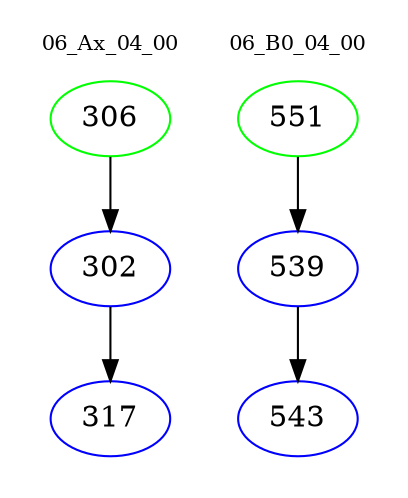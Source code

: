 digraph{
subgraph cluster_0 {
color = white
label = "06_Ax_04_00";
fontsize=10;
T0_306 [label="306", color="green"]
T0_306 -> T0_302 [color="black"]
T0_302 [label="302", color="blue"]
T0_302 -> T0_317 [color="black"]
T0_317 [label="317", color="blue"]
}
subgraph cluster_1 {
color = white
label = "06_B0_04_00";
fontsize=10;
T1_551 [label="551", color="green"]
T1_551 -> T1_539 [color="black"]
T1_539 [label="539", color="blue"]
T1_539 -> T1_543 [color="black"]
T1_543 [label="543", color="blue"]
}
}
